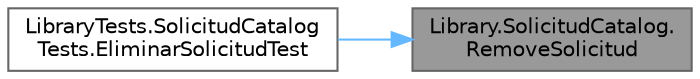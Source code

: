 digraph "Library.SolicitudCatalog.RemoveSolicitud"
{
 // INTERACTIVE_SVG=YES
 // LATEX_PDF_SIZE
  bgcolor="transparent";
  edge [fontname=Helvetica,fontsize=10,labelfontname=Helvetica,labelfontsize=10];
  node [fontname=Helvetica,fontsize=10,shape=box,height=0.2,width=0.4];
  rankdir="RL";
  Node1 [label="Library.SolicitudCatalog.\lRemoveSolicitud",height=0.2,width=0.4,color="gray40", fillcolor="grey60", style="filled", fontcolor="black",tooltip="Método para eliminar una Solicitud"];
  Node1 -> Node2 [dir="back",color="steelblue1",style="solid"];
  Node2 [label="LibraryTests.SolicitudCatalog\lTests.EliminarSolicitudTest",height=0.2,width=0.4,color="grey40", fillcolor="white", style="filled",URL="$classLibraryTests_1_1SolicitudCatalogTests.html#aea4cb16f2b317be2f0f8d82f5c474f5e",tooltip="Test para eliminar una solicitud agregada al catálogo."];
}
